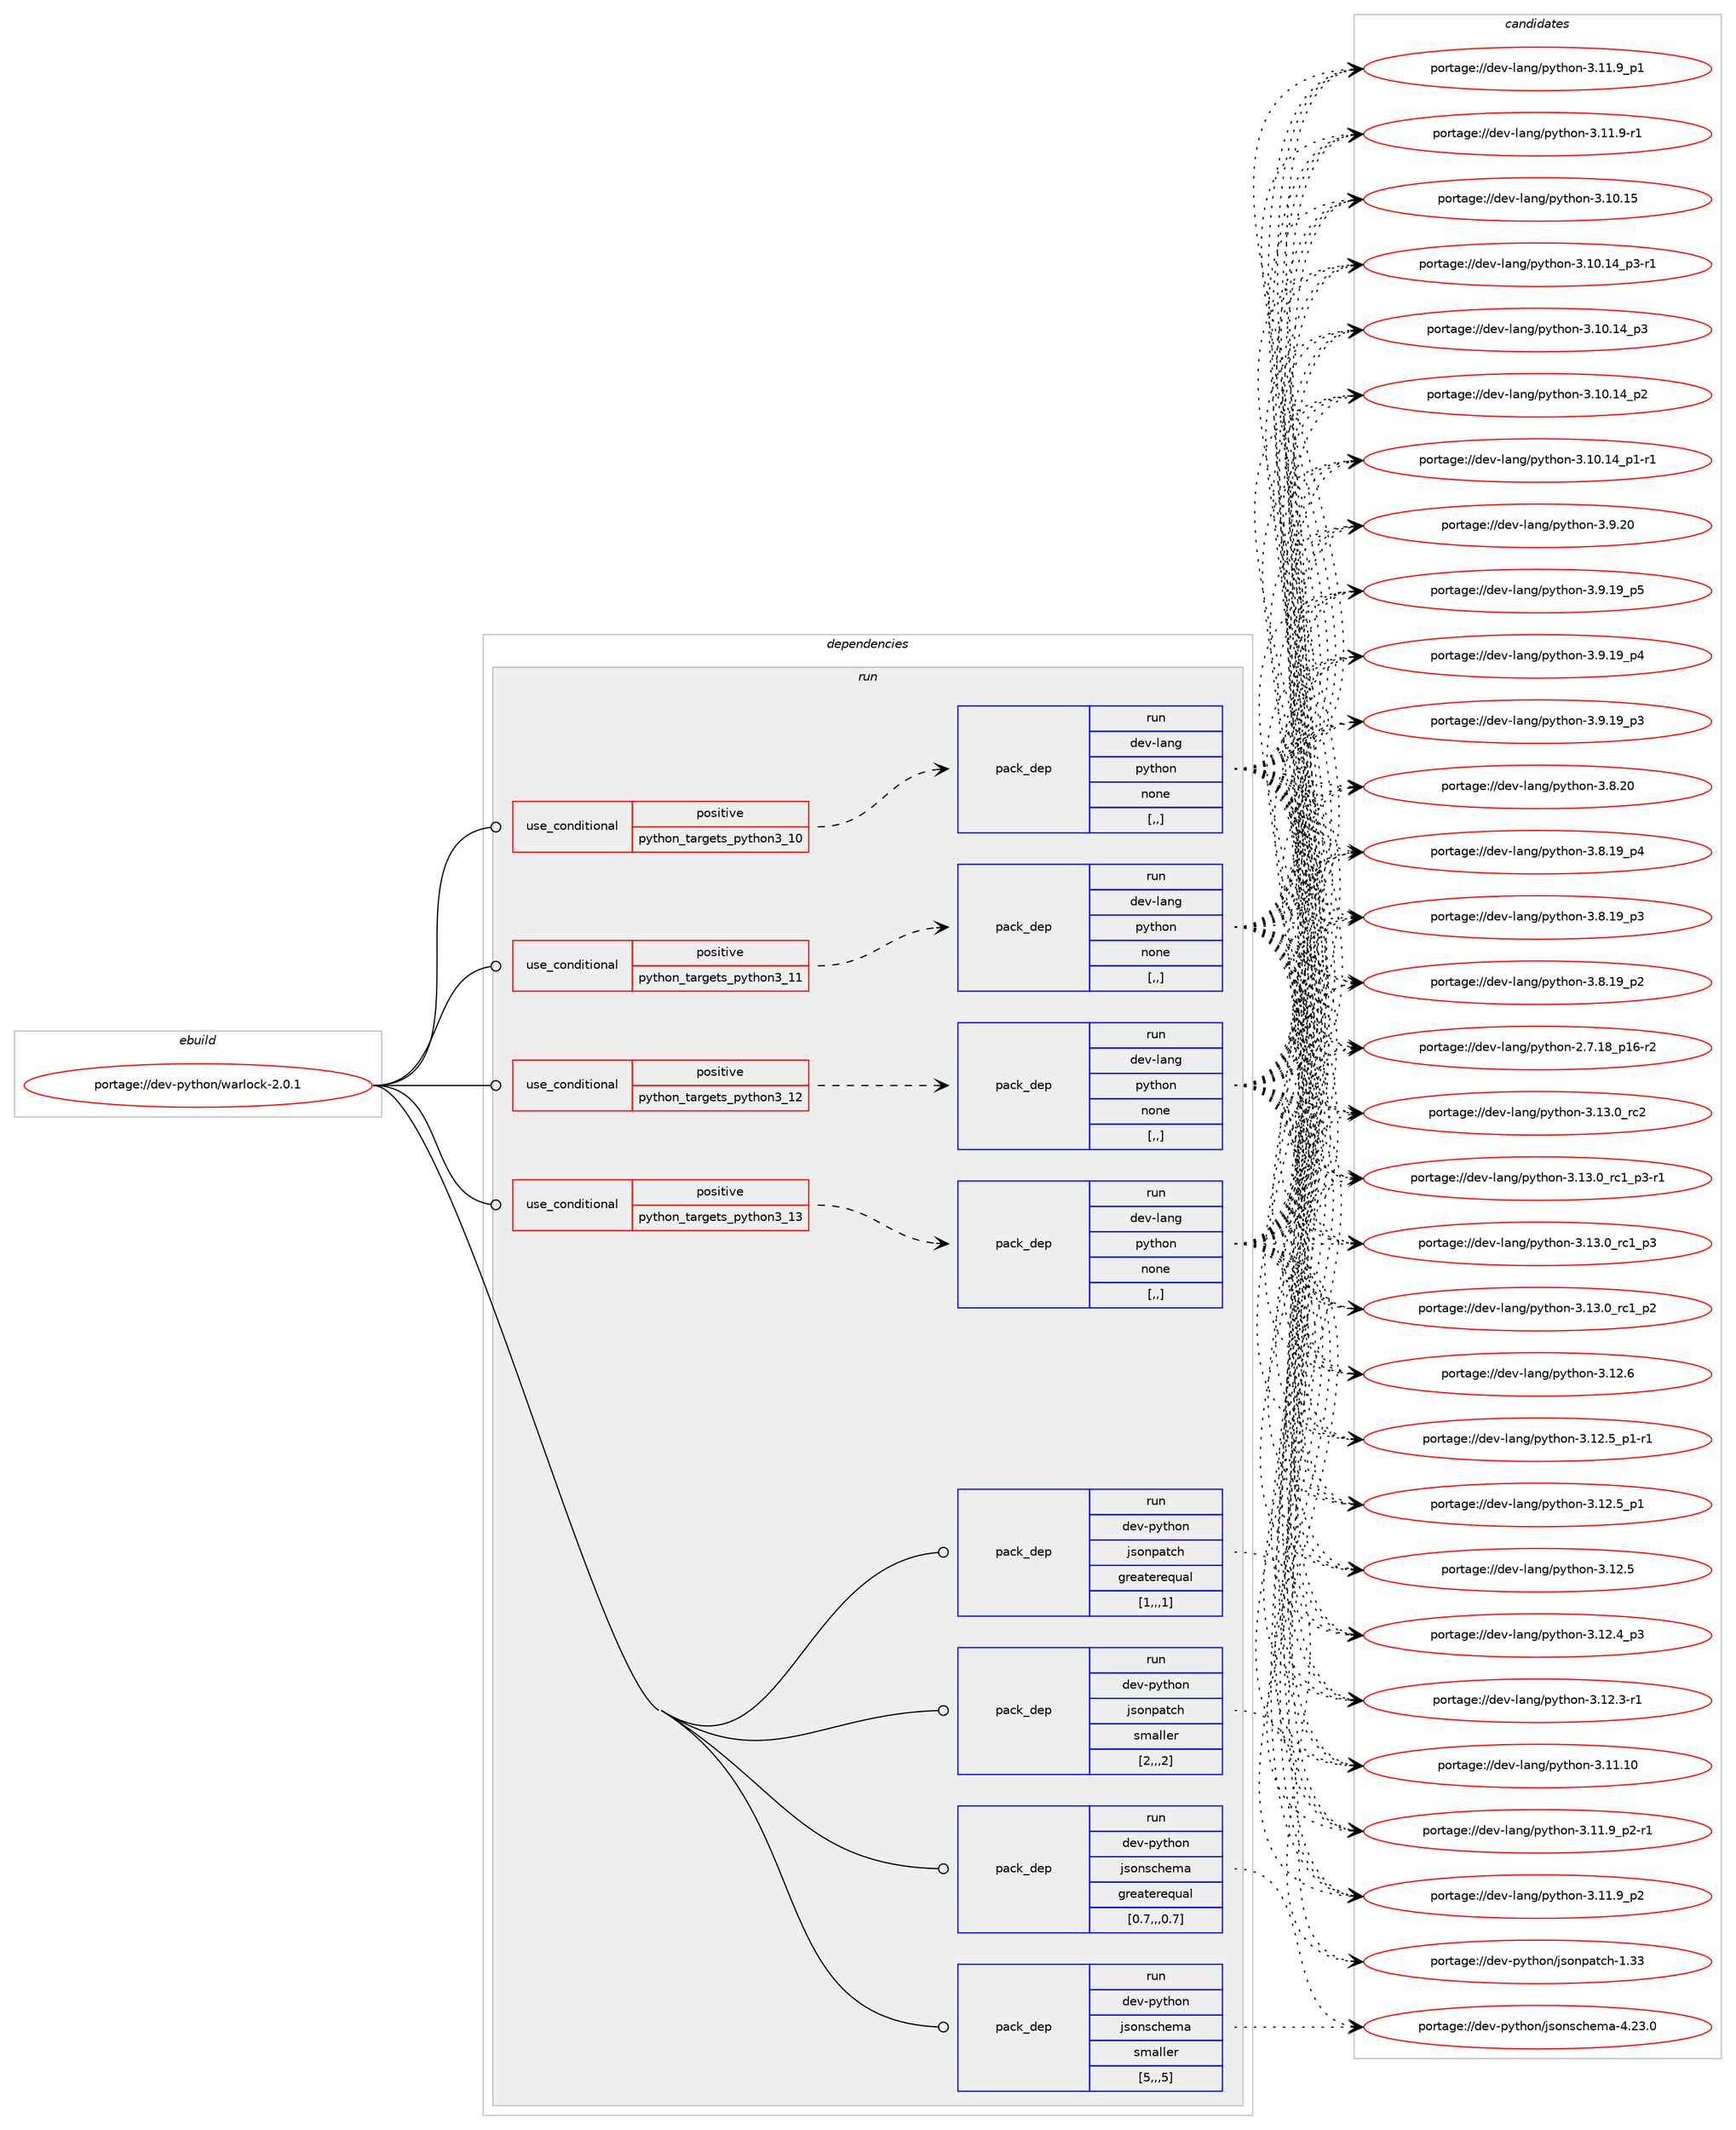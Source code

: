 digraph prolog {

# *************
# Graph options
# *************

newrank=true;
concentrate=true;
compound=true;
graph [rankdir=LR,fontname=Helvetica,fontsize=10,ranksep=1.5];#, ranksep=2.5, nodesep=0.2];
edge  [arrowhead=vee];
node  [fontname=Helvetica,fontsize=10];

# **********
# The ebuild
# **********

subgraph cluster_leftcol {
color=gray;
label=<<i>ebuild</i>>;
id [label="portage://dev-python/warlock-2.0.1", color=red, width=4, href="../dev-python/warlock-2.0.1.svg"];
}

# ****************
# The dependencies
# ****************

subgraph cluster_midcol {
color=gray;
label=<<i>dependencies</i>>;
subgraph cluster_compile {
fillcolor="#eeeeee";
style=filled;
label=<<i>compile</i>>;
}
subgraph cluster_compileandrun {
fillcolor="#eeeeee";
style=filled;
label=<<i>compile and run</i>>;
}
subgraph cluster_run {
fillcolor="#eeeeee";
style=filled;
label=<<i>run</i>>;
subgraph cond171759 {
dependency662559 [label=<<TABLE BORDER="0" CELLBORDER="1" CELLSPACING="0" CELLPADDING="4"><TR><TD ROWSPAN="3" CELLPADDING="10">use_conditional</TD></TR><TR><TD>positive</TD></TR><TR><TD>python_targets_python3_10</TD></TR></TABLE>>, shape=none, color=red];
subgraph pack485933 {
dependency662560 [label=<<TABLE BORDER="0" CELLBORDER="1" CELLSPACING="0" CELLPADDING="4" WIDTH="220"><TR><TD ROWSPAN="6" CELLPADDING="30">pack_dep</TD></TR><TR><TD WIDTH="110">run</TD></TR><TR><TD>dev-lang</TD></TR><TR><TD>python</TD></TR><TR><TD>none</TD></TR><TR><TD>[,,]</TD></TR></TABLE>>, shape=none, color=blue];
}
dependency662559:e -> dependency662560:w [weight=20,style="dashed",arrowhead="vee"];
}
id:e -> dependency662559:w [weight=20,style="solid",arrowhead="odot"];
subgraph cond171760 {
dependency662561 [label=<<TABLE BORDER="0" CELLBORDER="1" CELLSPACING="0" CELLPADDING="4"><TR><TD ROWSPAN="3" CELLPADDING="10">use_conditional</TD></TR><TR><TD>positive</TD></TR><TR><TD>python_targets_python3_11</TD></TR></TABLE>>, shape=none, color=red];
subgraph pack485934 {
dependency662562 [label=<<TABLE BORDER="0" CELLBORDER="1" CELLSPACING="0" CELLPADDING="4" WIDTH="220"><TR><TD ROWSPAN="6" CELLPADDING="30">pack_dep</TD></TR><TR><TD WIDTH="110">run</TD></TR><TR><TD>dev-lang</TD></TR><TR><TD>python</TD></TR><TR><TD>none</TD></TR><TR><TD>[,,]</TD></TR></TABLE>>, shape=none, color=blue];
}
dependency662561:e -> dependency662562:w [weight=20,style="dashed",arrowhead="vee"];
}
id:e -> dependency662561:w [weight=20,style="solid",arrowhead="odot"];
subgraph cond171761 {
dependency662563 [label=<<TABLE BORDER="0" CELLBORDER="1" CELLSPACING="0" CELLPADDING="4"><TR><TD ROWSPAN="3" CELLPADDING="10">use_conditional</TD></TR><TR><TD>positive</TD></TR><TR><TD>python_targets_python3_12</TD></TR></TABLE>>, shape=none, color=red];
subgraph pack485935 {
dependency662564 [label=<<TABLE BORDER="0" CELLBORDER="1" CELLSPACING="0" CELLPADDING="4" WIDTH="220"><TR><TD ROWSPAN="6" CELLPADDING="30">pack_dep</TD></TR><TR><TD WIDTH="110">run</TD></TR><TR><TD>dev-lang</TD></TR><TR><TD>python</TD></TR><TR><TD>none</TD></TR><TR><TD>[,,]</TD></TR></TABLE>>, shape=none, color=blue];
}
dependency662563:e -> dependency662564:w [weight=20,style="dashed",arrowhead="vee"];
}
id:e -> dependency662563:w [weight=20,style="solid",arrowhead="odot"];
subgraph cond171762 {
dependency662565 [label=<<TABLE BORDER="0" CELLBORDER="1" CELLSPACING="0" CELLPADDING="4"><TR><TD ROWSPAN="3" CELLPADDING="10">use_conditional</TD></TR><TR><TD>positive</TD></TR><TR><TD>python_targets_python3_13</TD></TR></TABLE>>, shape=none, color=red];
subgraph pack485936 {
dependency662566 [label=<<TABLE BORDER="0" CELLBORDER="1" CELLSPACING="0" CELLPADDING="4" WIDTH="220"><TR><TD ROWSPAN="6" CELLPADDING="30">pack_dep</TD></TR><TR><TD WIDTH="110">run</TD></TR><TR><TD>dev-lang</TD></TR><TR><TD>python</TD></TR><TR><TD>none</TD></TR><TR><TD>[,,]</TD></TR></TABLE>>, shape=none, color=blue];
}
dependency662565:e -> dependency662566:w [weight=20,style="dashed",arrowhead="vee"];
}
id:e -> dependency662565:w [weight=20,style="solid",arrowhead="odot"];
subgraph pack485937 {
dependency662567 [label=<<TABLE BORDER="0" CELLBORDER="1" CELLSPACING="0" CELLPADDING="4" WIDTH="220"><TR><TD ROWSPAN="6" CELLPADDING="30">pack_dep</TD></TR><TR><TD WIDTH="110">run</TD></TR><TR><TD>dev-python</TD></TR><TR><TD>jsonpatch</TD></TR><TR><TD>greaterequal</TD></TR><TR><TD>[1,,,1]</TD></TR></TABLE>>, shape=none, color=blue];
}
id:e -> dependency662567:w [weight=20,style="solid",arrowhead="odot"];
subgraph pack485938 {
dependency662568 [label=<<TABLE BORDER="0" CELLBORDER="1" CELLSPACING="0" CELLPADDING="4" WIDTH="220"><TR><TD ROWSPAN="6" CELLPADDING="30">pack_dep</TD></TR><TR><TD WIDTH="110">run</TD></TR><TR><TD>dev-python</TD></TR><TR><TD>jsonpatch</TD></TR><TR><TD>smaller</TD></TR><TR><TD>[2,,,2]</TD></TR></TABLE>>, shape=none, color=blue];
}
id:e -> dependency662568:w [weight=20,style="solid",arrowhead="odot"];
subgraph pack485939 {
dependency662569 [label=<<TABLE BORDER="0" CELLBORDER="1" CELLSPACING="0" CELLPADDING="4" WIDTH="220"><TR><TD ROWSPAN="6" CELLPADDING="30">pack_dep</TD></TR><TR><TD WIDTH="110">run</TD></TR><TR><TD>dev-python</TD></TR><TR><TD>jsonschema</TD></TR><TR><TD>greaterequal</TD></TR><TR><TD>[0.7,,,0.7]</TD></TR></TABLE>>, shape=none, color=blue];
}
id:e -> dependency662569:w [weight=20,style="solid",arrowhead="odot"];
subgraph pack485940 {
dependency662570 [label=<<TABLE BORDER="0" CELLBORDER="1" CELLSPACING="0" CELLPADDING="4" WIDTH="220"><TR><TD ROWSPAN="6" CELLPADDING="30">pack_dep</TD></TR><TR><TD WIDTH="110">run</TD></TR><TR><TD>dev-python</TD></TR><TR><TD>jsonschema</TD></TR><TR><TD>smaller</TD></TR><TR><TD>[5,,,5]</TD></TR></TABLE>>, shape=none, color=blue];
}
id:e -> dependency662570:w [weight=20,style="solid",arrowhead="odot"];
}
}

# **************
# The candidates
# **************

subgraph cluster_choices {
rank=same;
color=gray;
label=<<i>candidates</i>>;

subgraph choice485933 {
color=black;
nodesep=1;
choice10010111845108971101034711212111610411111045514649514648951149950 [label="portage://dev-lang/python-3.13.0_rc2", color=red, width=4,href="../dev-lang/python-3.13.0_rc2.svg"];
choice1001011184510897110103471121211161041111104551464951464895114994995112514511449 [label="portage://dev-lang/python-3.13.0_rc1_p3-r1", color=red, width=4,href="../dev-lang/python-3.13.0_rc1_p3-r1.svg"];
choice100101118451089711010347112121116104111110455146495146489511499499511251 [label="portage://dev-lang/python-3.13.0_rc1_p3", color=red, width=4,href="../dev-lang/python-3.13.0_rc1_p3.svg"];
choice100101118451089711010347112121116104111110455146495146489511499499511250 [label="portage://dev-lang/python-3.13.0_rc1_p2", color=red, width=4,href="../dev-lang/python-3.13.0_rc1_p2.svg"];
choice10010111845108971101034711212111610411111045514649504654 [label="portage://dev-lang/python-3.12.6", color=red, width=4,href="../dev-lang/python-3.12.6.svg"];
choice1001011184510897110103471121211161041111104551464950465395112494511449 [label="portage://dev-lang/python-3.12.5_p1-r1", color=red, width=4,href="../dev-lang/python-3.12.5_p1-r1.svg"];
choice100101118451089711010347112121116104111110455146495046539511249 [label="portage://dev-lang/python-3.12.5_p1", color=red, width=4,href="../dev-lang/python-3.12.5_p1.svg"];
choice10010111845108971101034711212111610411111045514649504653 [label="portage://dev-lang/python-3.12.5", color=red, width=4,href="../dev-lang/python-3.12.5.svg"];
choice100101118451089711010347112121116104111110455146495046529511251 [label="portage://dev-lang/python-3.12.4_p3", color=red, width=4,href="../dev-lang/python-3.12.4_p3.svg"];
choice100101118451089711010347112121116104111110455146495046514511449 [label="portage://dev-lang/python-3.12.3-r1", color=red, width=4,href="../dev-lang/python-3.12.3-r1.svg"];
choice1001011184510897110103471121211161041111104551464949464948 [label="portage://dev-lang/python-3.11.10", color=red, width=4,href="../dev-lang/python-3.11.10.svg"];
choice1001011184510897110103471121211161041111104551464949465795112504511449 [label="portage://dev-lang/python-3.11.9_p2-r1", color=red, width=4,href="../dev-lang/python-3.11.9_p2-r1.svg"];
choice100101118451089711010347112121116104111110455146494946579511250 [label="portage://dev-lang/python-3.11.9_p2", color=red, width=4,href="../dev-lang/python-3.11.9_p2.svg"];
choice100101118451089711010347112121116104111110455146494946579511249 [label="portage://dev-lang/python-3.11.9_p1", color=red, width=4,href="../dev-lang/python-3.11.9_p1.svg"];
choice100101118451089711010347112121116104111110455146494946574511449 [label="portage://dev-lang/python-3.11.9-r1", color=red, width=4,href="../dev-lang/python-3.11.9-r1.svg"];
choice1001011184510897110103471121211161041111104551464948464953 [label="portage://dev-lang/python-3.10.15", color=red, width=4,href="../dev-lang/python-3.10.15.svg"];
choice100101118451089711010347112121116104111110455146494846495295112514511449 [label="portage://dev-lang/python-3.10.14_p3-r1", color=red, width=4,href="../dev-lang/python-3.10.14_p3-r1.svg"];
choice10010111845108971101034711212111610411111045514649484649529511251 [label="portage://dev-lang/python-3.10.14_p3", color=red, width=4,href="../dev-lang/python-3.10.14_p3.svg"];
choice10010111845108971101034711212111610411111045514649484649529511250 [label="portage://dev-lang/python-3.10.14_p2", color=red, width=4,href="../dev-lang/python-3.10.14_p2.svg"];
choice100101118451089711010347112121116104111110455146494846495295112494511449 [label="portage://dev-lang/python-3.10.14_p1-r1", color=red, width=4,href="../dev-lang/python-3.10.14_p1-r1.svg"];
choice10010111845108971101034711212111610411111045514657465048 [label="portage://dev-lang/python-3.9.20", color=red, width=4,href="../dev-lang/python-3.9.20.svg"];
choice100101118451089711010347112121116104111110455146574649579511253 [label="portage://dev-lang/python-3.9.19_p5", color=red, width=4,href="../dev-lang/python-3.9.19_p5.svg"];
choice100101118451089711010347112121116104111110455146574649579511252 [label="portage://dev-lang/python-3.9.19_p4", color=red, width=4,href="../dev-lang/python-3.9.19_p4.svg"];
choice100101118451089711010347112121116104111110455146574649579511251 [label="portage://dev-lang/python-3.9.19_p3", color=red, width=4,href="../dev-lang/python-3.9.19_p3.svg"];
choice10010111845108971101034711212111610411111045514656465048 [label="portage://dev-lang/python-3.8.20", color=red, width=4,href="../dev-lang/python-3.8.20.svg"];
choice100101118451089711010347112121116104111110455146564649579511252 [label="portage://dev-lang/python-3.8.19_p4", color=red, width=4,href="../dev-lang/python-3.8.19_p4.svg"];
choice100101118451089711010347112121116104111110455146564649579511251 [label="portage://dev-lang/python-3.8.19_p3", color=red, width=4,href="../dev-lang/python-3.8.19_p3.svg"];
choice100101118451089711010347112121116104111110455146564649579511250 [label="portage://dev-lang/python-3.8.19_p2", color=red, width=4,href="../dev-lang/python-3.8.19_p2.svg"];
choice100101118451089711010347112121116104111110455046554649569511249544511450 [label="portage://dev-lang/python-2.7.18_p16-r2", color=red, width=4,href="../dev-lang/python-2.7.18_p16-r2.svg"];
dependency662560:e -> choice10010111845108971101034711212111610411111045514649514648951149950:w [style=dotted,weight="100"];
dependency662560:e -> choice1001011184510897110103471121211161041111104551464951464895114994995112514511449:w [style=dotted,weight="100"];
dependency662560:e -> choice100101118451089711010347112121116104111110455146495146489511499499511251:w [style=dotted,weight="100"];
dependency662560:e -> choice100101118451089711010347112121116104111110455146495146489511499499511250:w [style=dotted,weight="100"];
dependency662560:e -> choice10010111845108971101034711212111610411111045514649504654:w [style=dotted,weight="100"];
dependency662560:e -> choice1001011184510897110103471121211161041111104551464950465395112494511449:w [style=dotted,weight="100"];
dependency662560:e -> choice100101118451089711010347112121116104111110455146495046539511249:w [style=dotted,weight="100"];
dependency662560:e -> choice10010111845108971101034711212111610411111045514649504653:w [style=dotted,weight="100"];
dependency662560:e -> choice100101118451089711010347112121116104111110455146495046529511251:w [style=dotted,weight="100"];
dependency662560:e -> choice100101118451089711010347112121116104111110455146495046514511449:w [style=dotted,weight="100"];
dependency662560:e -> choice1001011184510897110103471121211161041111104551464949464948:w [style=dotted,weight="100"];
dependency662560:e -> choice1001011184510897110103471121211161041111104551464949465795112504511449:w [style=dotted,weight="100"];
dependency662560:e -> choice100101118451089711010347112121116104111110455146494946579511250:w [style=dotted,weight="100"];
dependency662560:e -> choice100101118451089711010347112121116104111110455146494946579511249:w [style=dotted,weight="100"];
dependency662560:e -> choice100101118451089711010347112121116104111110455146494946574511449:w [style=dotted,weight="100"];
dependency662560:e -> choice1001011184510897110103471121211161041111104551464948464953:w [style=dotted,weight="100"];
dependency662560:e -> choice100101118451089711010347112121116104111110455146494846495295112514511449:w [style=dotted,weight="100"];
dependency662560:e -> choice10010111845108971101034711212111610411111045514649484649529511251:w [style=dotted,weight="100"];
dependency662560:e -> choice10010111845108971101034711212111610411111045514649484649529511250:w [style=dotted,weight="100"];
dependency662560:e -> choice100101118451089711010347112121116104111110455146494846495295112494511449:w [style=dotted,weight="100"];
dependency662560:e -> choice10010111845108971101034711212111610411111045514657465048:w [style=dotted,weight="100"];
dependency662560:e -> choice100101118451089711010347112121116104111110455146574649579511253:w [style=dotted,weight="100"];
dependency662560:e -> choice100101118451089711010347112121116104111110455146574649579511252:w [style=dotted,weight="100"];
dependency662560:e -> choice100101118451089711010347112121116104111110455146574649579511251:w [style=dotted,weight="100"];
dependency662560:e -> choice10010111845108971101034711212111610411111045514656465048:w [style=dotted,weight="100"];
dependency662560:e -> choice100101118451089711010347112121116104111110455146564649579511252:w [style=dotted,weight="100"];
dependency662560:e -> choice100101118451089711010347112121116104111110455146564649579511251:w [style=dotted,weight="100"];
dependency662560:e -> choice100101118451089711010347112121116104111110455146564649579511250:w [style=dotted,weight="100"];
dependency662560:e -> choice100101118451089711010347112121116104111110455046554649569511249544511450:w [style=dotted,weight="100"];
}
subgraph choice485934 {
color=black;
nodesep=1;
choice10010111845108971101034711212111610411111045514649514648951149950 [label="portage://dev-lang/python-3.13.0_rc2", color=red, width=4,href="../dev-lang/python-3.13.0_rc2.svg"];
choice1001011184510897110103471121211161041111104551464951464895114994995112514511449 [label="portage://dev-lang/python-3.13.0_rc1_p3-r1", color=red, width=4,href="../dev-lang/python-3.13.0_rc1_p3-r1.svg"];
choice100101118451089711010347112121116104111110455146495146489511499499511251 [label="portage://dev-lang/python-3.13.0_rc1_p3", color=red, width=4,href="../dev-lang/python-3.13.0_rc1_p3.svg"];
choice100101118451089711010347112121116104111110455146495146489511499499511250 [label="portage://dev-lang/python-3.13.0_rc1_p2", color=red, width=4,href="../dev-lang/python-3.13.0_rc1_p2.svg"];
choice10010111845108971101034711212111610411111045514649504654 [label="portage://dev-lang/python-3.12.6", color=red, width=4,href="../dev-lang/python-3.12.6.svg"];
choice1001011184510897110103471121211161041111104551464950465395112494511449 [label="portage://dev-lang/python-3.12.5_p1-r1", color=red, width=4,href="../dev-lang/python-3.12.5_p1-r1.svg"];
choice100101118451089711010347112121116104111110455146495046539511249 [label="portage://dev-lang/python-3.12.5_p1", color=red, width=4,href="../dev-lang/python-3.12.5_p1.svg"];
choice10010111845108971101034711212111610411111045514649504653 [label="portage://dev-lang/python-3.12.5", color=red, width=4,href="../dev-lang/python-3.12.5.svg"];
choice100101118451089711010347112121116104111110455146495046529511251 [label="portage://dev-lang/python-3.12.4_p3", color=red, width=4,href="../dev-lang/python-3.12.4_p3.svg"];
choice100101118451089711010347112121116104111110455146495046514511449 [label="portage://dev-lang/python-3.12.3-r1", color=red, width=4,href="../dev-lang/python-3.12.3-r1.svg"];
choice1001011184510897110103471121211161041111104551464949464948 [label="portage://dev-lang/python-3.11.10", color=red, width=4,href="../dev-lang/python-3.11.10.svg"];
choice1001011184510897110103471121211161041111104551464949465795112504511449 [label="portage://dev-lang/python-3.11.9_p2-r1", color=red, width=4,href="../dev-lang/python-3.11.9_p2-r1.svg"];
choice100101118451089711010347112121116104111110455146494946579511250 [label="portage://dev-lang/python-3.11.9_p2", color=red, width=4,href="../dev-lang/python-3.11.9_p2.svg"];
choice100101118451089711010347112121116104111110455146494946579511249 [label="portage://dev-lang/python-3.11.9_p1", color=red, width=4,href="../dev-lang/python-3.11.9_p1.svg"];
choice100101118451089711010347112121116104111110455146494946574511449 [label="portage://dev-lang/python-3.11.9-r1", color=red, width=4,href="../dev-lang/python-3.11.9-r1.svg"];
choice1001011184510897110103471121211161041111104551464948464953 [label="portage://dev-lang/python-3.10.15", color=red, width=4,href="../dev-lang/python-3.10.15.svg"];
choice100101118451089711010347112121116104111110455146494846495295112514511449 [label="portage://dev-lang/python-3.10.14_p3-r1", color=red, width=4,href="../dev-lang/python-3.10.14_p3-r1.svg"];
choice10010111845108971101034711212111610411111045514649484649529511251 [label="portage://dev-lang/python-3.10.14_p3", color=red, width=4,href="../dev-lang/python-3.10.14_p3.svg"];
choice10010111845108971101034711212111610411111045514649484649529511250 [label="portage://dev-lang/python-3.10.14_p2", color=red, width=4,href="../dev-lang/python-3.10.14_p2.svg"];
choice100101118451089711010347112121116104111110455146494846495295112494511449 [label="portage://dev-lang/python-3.10.14_p1-r1", color=red, width=4,href="../dev-lang/python-3.10.14_p1-r1.svg"];
choice10010111845108971101034711212111610411111045514657465048 [label="portage://dev-lang/python-3.9.20", color=red, width=4,href="../dev-lang/python-3.9.20.svg"];
choice100101118451089711010347112121116104111110455146574649579511253 [label="portage://dev-lang/python-3.9.19_p5", color=red, width=4,href="../dev-lang/python-3.9.19_p5.svg"];
choice100101118451089711010347112121116104111110455146574649579511252 [label="portage://dev-lang/python-3.9.19_p4", color=red, width=4,href="../dev-lang/python-3.9.19_p4.svg"];
choice100101118451089711010347112121116104111110455146574649579511251 [label="portage://dev-lang/python-3.9.19_p3", color=red, width=4,href="../dev-lang/python-3.9.19_p3.svg"];
choice10010111845108971101034711212111610411111045514656465048 [label="portage://dev-lang/python-3.8.20", color=red, width=4,href="../dev-lang/python-3.8.20.svg"];
choice100101118451089711010347112121116104111110455146564649579511252 [label="portage://dev-lang/python-3.8.19_p4", color=red, width=4,href="../dev-lang/python-3.8.19_p4.svg"];
choice100101118451089711010347112121116104111110455146564649579511251 [label="portage://dev-lang/python-3.8.19_p3", color=red, width=4,href="../dev-lang/python-3.8.19_p3.svg"];
choice100101118451089711010347112121116104111110455146564649579511250 [label="portage://dev-lang/python-3.8.19_p2", color=red, width=4,href="../dev-lang/python-3.8.19_p2.svg"];
choice100101118451089711010347112121116104111110455046554649569511249544511450 [label="portage://dev-lang/python-2.7.18_p16-r2", color=red, width=4,href="../dev-lang/python-2.7.18_p16-r2.svg"];
dependency662562:e -> choice10010111845108971101034711212111610411111045514649514648951149950:w [style=dotted,weight="100"];
dependency662562:e -> choice1001011184510897110103471121211161041111104551464951464895114994995112514511449:w [style=dotted,weight="100"];
dependency662562:e -> choice100101118451089711010347112121116104111110455146495146489511499499511251:w [style=dotted,weight="100"];
dependency662562:e -> choice100101118451089711010347112121116104111110455146495146489511499499511250:w [style=dotted,weight="100"];
dependency662562:e -> choice10010111845108971101034711212111610411111045514649504654:w [style=dotted,weight="100"];
dependency662562:e -> choice1001011184510897110103471121211161041111104551464950465395112494511449:w [style=dotted,weight="100"];
dependency662562:e -> choice100101118451089711010347112121116104111110455146495046539511249:w [style=dotted,weight="100"];
dependency662562:e -> choice10010111845108971101034711212111610411111045514649504653:w [style=dotted,weight="100"];
dependency662562:e -> choice100101118451089711010347112121116104111110455146495046529511251:w [style=dotted,weight="100"];
dependency662562:e -> choice100101118451089711010347112121116104111110455146495046514511449:w [style=dotted,weight="100"];
dependency662562:e -> choice1001011184510897110103471121211161041111104551464949464948:w [style=dotted,weight="100"];
dependency662562:e -> choice1001011184510897110103471121211161041111104551464949465795112504511449:w [style=dotted,weight="100"];
dependency662562:e -> choice100101118451089711010347112121116104111110455146494946579511250:w [style=dotted,weight="100"];
dependency662562:e -> choice100101118451089711010347112121116104111110455146494946579511249:w [style=dotted,weight="100"];
dependency662562:e -> choice100101118451089711010347112121116104111110455146494946574511449:w [style=dotted,weight="100"];
dependency662562:e -> choice1001011184510897110103471121211161041111104551464948464953:w [style=dotted,weight="100"];
dependency662562:e -> choice100101118451089711010347112121116104111110455146494846495295112514511449:w [style=dotted,weight="100"];
dependency662562:e -> choice10010111845108971101034711212111610411111045514649484649529511251:w [style=dotted,weight="100"];
dependency662562:e -> choice10010111845108971101034711212111610411111045514649484649529511250:w [style=dotted,weight="100"];
dependency662562:e -> choice100101118451089711010347112121116104111110455146494846495295112494511449:w [style=dotted,weight="100"];
dependency662562:e -> choice10010111845108971101034711212111610411111045514657465048:w [style=dotted,weight="100"];
dependency662562:e -> choice100101118451089711010347112121116104111110455146574649579511253:w [style=dotted,weight="100"];
dependency662562:e -> choice100101118451089711010347112121116104111110455146574649579511252:w [style=dotted,weight="100"];
dependency662562:e -> choice100101118451089711010347112121116104111110455146574649579511251:w [style=dotted,weight="100"];
dependency662562:e -> choice10010111845108971101034711212111610411111045514656465048:w [style=dotted,weight="100"];
dependency662562:e -> choice100101118451089711010347112121116104111110455146564649579511252:w [style=dotted,weight="100"];
dependency662562:e -> choice100101118451089711010347112121116104111110455146564649579511251:w [style=dotted,weight="100"];
dependency662562:e -> choice100101118451089711010347112121116104111110455146564649579511250:w [style=dotted,weight="100"];
dependency662562:e -> choice100101118451089711010347112121116104111110455046554649569511249544511450:w [style=dotted,weight="100"];
}
subgraph choice485935 {
color=black;
nodesep=1;
choice10010111845108971101034711212111610411111045514649514648951149950 [label="portage://dev-lang/python-3.13.0_rc2", color=red, width=4,href="../dev-lang/python-3.13.0_rc2.svg"];
choice1001011184510897110103471121211161041111104551464951464895114994995112514511449 [label="portage://dev-lang/python-3.13.0_rc1_p3-r1", color=red, width=4,href="../dev-lang/python-3.13.0_rc1_p3-r1.svg"];
choice100101118451089711010347112121116104111110455146495146489511499499511251 [label="portage://dev-lang/python-3.13.0_rc1_p3", color=red, width=4,href="../dev-lang/python-3.13.0_rc1_p3.svg"];
choice100101118451089711010347112121116104111110455146495146489511499499511250 [label="portage://dev-lang/python-3.13.0_rc1_p2", color=red, width=4,href="../dev-lang/python-3.13.0_rc1_p2.svg"];
choice10010111845108971101034711212111610411111045514649504654 [label="portage://dev-lang/python-3.12.6", color=red, width=4,href="../dev-lang/python-3.12.6.svg"];
choice1001011184510897110103471121211161041111104551464950465395112494511449 [label="portage://dev-lang/python-3.12.5_p1-r1", color=red, width=4,href="../dev-lang/python-3.12.5_p1-r1.svg"];
choice100101118451089711010347112121116104111110455146495046539511249 [label="portage://dev-lang/python-3.12.5_p1", color=red, width=4,href="../dev-lang/python-3.12.5_p1.svg"];
choice10010111845108971101034711212111610411111045514649504653 [label="portage://dev-lang/python-3.12.5", color=red, width=4,href="../dev-lang/python-3.12.5.svg"];
choice100101118451089711010347112121116104111110455146495046529511251 [label="portage://dev-lang/python-3.12.4_p3", color=red, width=4,href="../dev-lang/python-3.12.4_p3.svg"];
choice100101118451089711010347112121116104111110455146495046514511449 [label="portage://dev-lang/python-3.12.3-r1", color=red, width=4,href="../dev-lang/python-3.12.3-r1.svg"];
choice1001011184510897110103471121211161041111104551464949464948 [label="portage://dev-lang/python-3.11.10", color=red, width=4,href="../dev-lang/python-3.11.10.svg"];
choice1001011184510897110103471121211161041111104551464949465795112504511449 [label="portage://dev-lang/python-3.11.9_p2-r1", color=red, width=4,href="../dev-lang/python-3.11.9_p2-r1.svg"];
choice100101118451089711010347112121116104111110455146494946579511250 [label="portage://dev-lang/python-3.11.9_p2", color=red, width=4,href="../dev-lang/python-3.11.9_p2.svg"];
choice100101118451089711010347112121116104111110455146494946579511249 [label="portage://dev-lang/python-3.11.9_p1", color=red, width=4,href="../dev-lang/python-3.11.9_p1.svg"];
choice100101118451089711010347112121116104111110455146494946574511449 [label="portage://dev-lang/python-3.11.9-r1", color=red, width=4,href="../dev-lang/python-3.11.9-r1.svg"];
choice1001011184510897110103471121211161041111104551464948464953 [label="portage://dev-lang/python-3.10.15", color=red, width=4,href="../dev-lang/python-3.10.15.svg"];
choice100101118451089711010347112121116104111110455146494846495295112514511449 [label="portage://dev-lang/python-3.10.14_p3-r1", color=red, width=4,href="../dev-lang/python-3.10.14_p3-r1.svg"];
choice10010111845108971101034711212111610411111045514649484649529511251 [label="portage://dev-lang/python-3.10.14_p3", color=red, width=4,href="../dev-lang/python-3.10.14_p3.svg"];
choice10010111845108971101034711212111610411111045514649484649529511250 [label="portage://dev-lang/python-3.10.14_p2", color=red, width=4,href="../dev-lang/python-3.10.14_p2.svg"];
choice100101118451089711010347112121116104111110455146494846495295112494511449 [label="portage://dev-lang/python-3.10.14_p1-r1", color=red, width=4,href="../dev-lang/python-3.10.14_p1-r1.svg"];
choice10010111845108971101034711212111610411111045514657465048 [label="portage://dev-lang/python-3.9.20", color=red, width=4,href="../dev-lang/python-3.9.20.svg"];
choice100101118451089711010347112121116104111110455146574649579511253 [label="portage://dev-lang/python-3.9.19_p5", color=red, width=4,href="../dev-lang/python-3.9.19_p5.svg"];
choice100101118451089711010347112121116104111110455146574649579511252 [label="portage://dev-lang/python-3.9.19_p4", color=red, width=4,href="../dev-lang/python-3.9.19_p4.svg"];
choice100101118451089711010347112121116104111110455146574649579511251 [label="portage://dev-lang/python-3.9.19_p3", color=red, width=4,href="../dev-lang/python-3.9.19_p3.svg"];
choice10010111845108971101034711212111610411111045514656465048 [label="portage://dev-lang/python-3.8.20", color=red, width=4,href="../dev-lang/python-3.8.20.svg"];
choice100101118451089711010347112121116104111110455146564649579511252 [label="portage://dev-lang/python-3.8.19_p4", color=red, width=4,href="../dev-lang/python-3.8.19_p4.svg"];
choice100101118451089711010347112121116104111110455146564649579511251 [label="portage://dev-lang/python-3.8.19_p3", color=red, width=4,href="../dev-lang/python-3.8.19_p3.svg"];
choice100101118451089711010347112121116104111110455146564649579511250 [label="portage://dev-lang/python-3.8.19_p2", color=red, width=4,href="../dev-lang/python-3.8.19_p2.svg"];
choice100101118451089711010347112121116104111110455046554649569511249544511450 [label="portage://dev-lang/python-2.7.18_p16-r2", color=red, width=4,href="../dev-lang/python-2.7.18_p16-r2.svg"];
dependency662564:e -> choice10010111845108971101034711212111610411111045514649514648951149950:w [style=dotted,weight="100"];
dependency662564:e -> choice1001011184510897110103471121211161041111104551464951464895114994995112514511449:w [style=dotted,weight="100"];
dependency662564:e -> choice100101118451089711010347112121116104111110455146495146489511499499511251:w [style=dotted,weight="100"];
dependency662564:e -> choice100101118451089711010347112121116104111110455146495146489511499499511250:w [style=dotted,weight="100"];
dependency662564:e -> choice10010111845108971101034711212111610411111045514649504654:w [style=dotted,weight="100"];
dependency662564:e -> choice1001011184510897110103471121211161041111104551464950465395112494511449:w [style=dotted,weight="100"];
dependency662564:e -> choice100101118451089711010347112121116104111110455146495046539511249:w [style=dotted,weight="100"];
dependency662564:e -> choice10010111845108971101034711212111610411111045514649504653:w [style=dotted,weight="100"];
dependency662564:e -> choice100101118451089711010347112121116104111110455146495046529511251:w [style=dotted,weight="100"];
dependency662564:e -> choice100101118451089711010347112121116104111110455146495046514511449:w [style=dotted,weight="100"];
dependency662564:e -> choice1001011184510897110103471121211161041111104551464949464948:w [style=dotted,weight="100"];
dependency662564:e -> choice1001011184510897110103471121211161041111104551464949465795112504511449:w [style=dotted,weight="100"];
dependency662564:e -> choice100101118451089711010347112121116104111110455146494946579511250:w [style=dotted,weight="100"];
dependency662564:e -> choice100101118451089711010347112121116104111110455146494946579511249:w [style=dotted,weight="100"];
dependency662564:e -> choice100101118451089711010347112121116104111110455146494946574511449:w [style=dotted,weight="100"];
dependency662564:e -> choice1001011184510897110103471121211161041111104551464948464953:w [style=dotted,weight="100"];
dependency662564:e -> choice100101118451089711010347112121116104111110455146494846495295112514511449:w [style=dotted,weight="100"];
dependency662564:e -> choice10010111845108971101034711212111610411111045514649484649529511251:w [style=dotted,weight="100"];
dependency662564:e -> choice10010111845108971101034711212111610411111045514649484649529511250:w [style=dotted,weight="100"];
dependency662564:e -> choice100101118451089711010347112121116104111110455146494846495295112494511449:w [style=dotted,weight="100"];
dependency662564:e -> choice10010111845108971101034711212111610411111045514657465048:w [style=dotted,weight="100"];
dependency662564:e -> choice100101118451089711010347112121116104111110455146574649579511253:w [style=dotted,weight="100"];
dependency662564:e -> choice100101118451089711010347112121116104111110455146574649579511252:w [style=dotted,weight="100"];
dependency662564:e -> choice100101118451089711010347112121116104111110455146574649579511251:w [style=dotted,weight="100"];
dependency662564:e -> choice10010111845108971101034711212111610411111045514656465048:w [style=dotted,weight="100"];
dependency662564:e -> choice100101118451089711010347112121116104111110455146564649579511252:w [style=dotted,weight="100"];
dependency662564:e -> choice100101118451089711010347112121116104111110455146564649579511251:w [style=dotted,weight="100"];
dependency662564:e -> choice100101118451089711010347112121116104111110455146564649579511250:w [style=dotted,weight="100"];
dependency662564:e -> choice100101118451089711010347112121116104111110455046554649569511249544511450:w [style=dotted,weight="100"];
}
subgraph choice485936 {
color=black;
nodesep=1;
choice10010111845108971101034711212111610411111045514649514648951149950 [label="portage://dev-lang/python-3.13.0_rc2", color=red, width=4,href="../dev-lang/python-3.13.0_rc2.svg"];
choice1001011184510897110103471121211161041111104551464951464895114994995112514511449 [label="portage://dev-lang/python-3.13.0_rc1_p3-r1", color=red, width=4,href="../dev-lang/python-3.13.0_rc1_p3-r1.svg"];
choice100101118451089711010347112121116104111110455146495146489511499499511251 [label="portage://dev-lang/python-3.13.0_rc1_p3", color=red, width=4,href="../dev-lang/python-3.13.0_rc1_p3.svg"];
choice100101118451089711010347112121116104111110455146495146489511499499511250 [label="portage://dev-lang/python-3.13.0_rc1_p2", color=red, width=4,href="../dev-lang/python-3.13.0_rc1_p2.svg"];
choice10010111845108971101034711212111610411111045514649504654 [label="portage://dev-lang/python-3.12.6", color=red, width=4,href="../dev-lang/python-3.12.6.svg"];
choice1001011184510897110103471121211161041111104551464950465395112494511449 [label="portage://dev-lang/python-3.12.5_p1-r1", color=red, width=4,href="../dev-lang/python-3.12.5_p1-r1.svg"];
choice100101118451089711010347112121116104111110455146495046539511249 [label="portage://dev-lang/python-3.12.5_p1", color=red, width=4,href="../dev-lang/python-3.12.5_p1.svg"];
choice10010111845108971101034711212111610411111045514649504653 [label="portage://dev-lang/python-3.12.5", color=red, width=4,href="../dev-lang/python-3.12.5.svg"];
choice100101118451089711010347112121116104111110455146495046529511251 [label="portage://dev-lang/python-3.12.4_p3", color=red, width=4,href="../dev-lang/python-3.12.4_p3.svg"];
choice100101118451089711010347112121116104111110455146495046514511449 [label="portage://dev-lang/python-3.12.3-r1", color=red, width=4,href="../dev-lang/python-3.12.3-r1.svg"];
choice1001011184510897110103471121211161041111104551464949464948 [label="portage://dev-lang/python-3.11.10", color=red, width=4,href="../dev-lang/python-3.11.10.svg"];
choice1001011184510897110103471121211161041111104551464949465795112504511449 [label="portage://dev-lang/python-3.11.9_p2-r1", color=red, width=4,href="../dev-lang/python-3.11.9_p2-r1.svg"];
choice100101118451089711010347112121116104111110455146494946579511250 [label="portage://dev-lang/python-3.11.9_p2", color=red, width=4,href="../dev-lang/python-3.11.9_p2.svg"];
choice100101118451089711010347112121116104111110455146494946579511249 [label="portage://dev-lang/python-3.11.9_p1", color=red, width=4,href="../dev-lang/python-3.11.9_p1.svg"];
choice100101118451089711010347112121116104111110455146494946574511449 [label="portage://dev-lang/python-3.11.9-r1", color=red, width=4,href="../dev-lang/python-3.11.9-r1.svg"];
choice1001011184510897110103471121211161041111104551464948464953 [label="portage://dev-lang/python-3.10.15", color=red, width=4,href="../dev-lang/python-3.10.15.svg"];
choice100101118451089711010347112121116104111110455146494846495295112514511449 [label="portage://dev-lang/python-3.10.14_p3-r1", color=red, width=4,href="../dev-lang/python-3.10.14_p3-r1.svg"];
choice10010111845108971101034711212111610411111045514649484649529511251 [label="portage://dev-lang/python-3.10.14_p3", color=red, width=4,href="../dev-lang/python-3.10.14_p3.svg"];
choice10010111845108971101034711212111610411111045514649484649529511250 [label="portage://dev-lang/python-3.10.14_p2", color=red, width=4,href="../dev-lang/python-3.10.14_p2.svg"];
choice100101118451089711010347112121116104111110455146494846495295112494511449 [label="portage://dev-lang/python-3.10.14_p1-r1", color=red, width=4,href="../dev-lang/python-3.10.14_p1-r1.svg"];
choice10010111845108971101034711212111610411111045514657465048 [label="portage://dev-lang/python-3.9.20", color=red, width=4,href="../dev-lang/python-3.9.20.svg"];
choice100101118451089711010347112121116104111110455146574649579511253 [label="portage://dev-lang/python-3.9.19_p5", color=red, width=4,href="../dev-lang/python-3.9.19_p5.svg"];
choice100101118451089711010347112121116104111110455146574649579511252 [label="portage://dev-lang/python-3.9.19_p4", color=red, width=4,href="../dev-lang/python-3.9.19_p4.svg"];
choice100101118451089711010347112121116104111110455146574649579511251 [label="portage://dev-lang/python-3.9.19_p3", color=red, width=4,href="../dev-lang/python-3.9.19_p3.svg"];
choice10010111845108971101034711212111610411111045514656465048 [label="portage://dev-lang/python-3.8.20", color=red, width=4,href="../dev-lang/python-3.8.20.svg"];
choice100101118451089711010347112121116104111110455146564649579511252 [label="portage://dev-lang/python-3.8.19_p4", color=red, width=4,href="../dev-lang/python-3.8.19_p4.svg"];
choice100101118451089711010347112121116104111110455146564649579511251 [label="portage://dev-lang/python-3.8.19_p3", color=red, width=4,href="../dev-lang/python-3.8.19_p3.svg"];
choice100101118451089711010347112121116104111110455146564649579511250 [label="portage://dev-lang/python-3.8.19_p2", color=red, width=4,href="../dev-lang/python-3.8.19_p2.svg"];
choice100101118451089711010347112121116104111110455046554649569511249544511450 [label="portage://dev-lang/python-2.7.18_p16-r2", color=red, width=4,href="../dev-lang/python-2.7.18_p16-r2.svg"];
dependency662566:e -> choice10010111845108971101034711212111610411111045514649514648951149950:w [style=dotted,weight="100"];
dependency662566:e -> choice1001011184510897110103471121211161041111104551464951464895114994995112514511449:w [style=dotted,weight="100"];
dependency662566:e -> choice100101118451089711010347112121116104111110455146495146489511499499511251:w [style=dotted,weight="100"];
dependency662566:e -> choice100101118451089711010347112121116104111110455146495146489511499499511250:w [style=dotted,weight="100"];
dependency662566:e -> choice10010111845108971101034711212111610411111045514649504654:w [style=dotted,weight="100"];
dependency662566:e -> choice1001011184510897110103471121211161041111104551464950465395112494511449:w [style=dotted,weight="100"];
dependency662566:e -> choice100101118451089711010347112121116104111110455146495046539511249:w [style=dotted,weight="100"];
dependency662566:e -> choice10010111845108971101034711212111610411111045514649504653:w [style=dotted,weight="100"];
dependency662566:e -> choice100101118451089711010347112121116104111110455146495046529511251:w [style=dotted,weight="100"];
dependency662566:e -> choice100101118451089711010347112121116104111110455146495046514511449:w [style=dotted,weight="100"];
dependency662566:e -> choice1001011184510897110103471121211161041111104551464949464948:w [style=dotted,weight="100"];
dependency662566:e -> choice1001011184510897110103471121211161041111104551464949465795112504511449:w [style=dotted,weight="100"];
dependency662566:e -> choice100101118451089711010347112121116104111110455146494946579511250:w [style=dotted,weight="100"];
dependency662566:e -> choice100101118451089711010347112121116104111110455146494946579511249:w [style=dotted,weight="100"];
dependency662566:e -> choice100101118451089711010347112121116104111110455146494946574511449:w [style=dotted,weight="100"];
dependency662566:e -> choice1001011184510897110103471121211161041111104551464948464953:w [style=dotted,weight="100"];
dependency662566:e -> choice100101118451089711010347112121116104111110455146494846495295112514511449:w [style=dotted,weight="100"];
dependency662566:e -> choice10010111845108971101034711212111610411111045514649484649529511251:w [style=dotted,weight="100"];
dependency662566:e -> choice10010111845108971101034711212111610411111045514649484649529511250:w [style=dotted,weight="100"];
dependency662566:e -> choice100101118451089711010347112121116104111110455146494846495295112494511449:w [style=dotted,weight="100"];
dependency662566:e -> choice10010111845108971101034711212111610411111045514657465048:w [style=dotted,weight="100"];
dependency662566:e -> choice100101118451089711010347112121116104111110455146574649579511253:w [style=dotted,weight="100"];
dependency662566:e -> choice100101118451089711010347112121116104111110455146574649579511252:w [style=dotted,weight="100"];
dependency662566:e -> choice100101118451089711010347112121116104111110455146574649579511251:w [style=dotted,weight="100"];
dependency662566:e -> choice10010111845108971101034711212111610411111045514656465048:w [style=dotted,weight="100"];
dependency662566:e -> choice100101118451089711010347112121116104111110455146564649579511252:w [style=dotted,weight="100"];
dependency662566:e -> choice100101118451089711010347112121116104111110455146564649579511251:w [style=dotted,weight="100"];
dependency662566:e -> choice100101118451089711010347112121116104111110455146564649579511250:w [style=dotted,weight="100"];
dependency662566:e -> choice100101118451089711010347112121116104111110455046554649569511249544511450:w [style=dotted,weight="100"];
}
subgraph choice485937 {
color=black;
nodesep=1;
choice100101118451121211161041111104710611511111011297116991044549465151 [label="portage://dev-python/jsonpatch-1.33", color=red, width=4,href="../dev-python/jsonpatch-1.33.svg"];
dependency662567:e -> choice100101118451121211161041111104710611511111011297116991044549465151:w [style=dotted,weight="100"];
}
subgraph choice485938 {
color=black;
nodesep=1;
choice100101118451121211161041111104710611511111011297116991044549465151 [label="portage://dev-python/jsonpatch-1.33", color=red, width=4,href="../dev-python/jsonpatch-1.33.svg"];
dependency662568:e -> choice100101118451121211161041111104710611511111011297116991044549465151:w [style=dotted,weight="100"];
}
subgraph choice485939 {
color=black;
nodesep=1;
choice1001011184511212111610411111047106115111110115991041011099745524650514648 [label="portage://dev-python/jsonschema-4.23.0", color=red, width=4,href="../dev-python/jsonschema-4.23.0.svg"];
dependency662569:e -> choice1001011184511212111610411111047106115111110115991041011099745524650514648:w [style=dotted,weight="100"];
}
subgraph choice485940 {
color=black;
nodesep=1;
choice1001011184511212111610411111047106115111110115991041011099745524650514648 [label="portage://dev-python/jsonschema-4.23.0", color=red, width=4,href="../dev-python/jsonschema-4.23.0.svg"];
dependency662570:e -> choice1001011184511212111610411111047106115111110115991041011099745524650514648:w [style=dotted,weight="100"];
}
}

}
